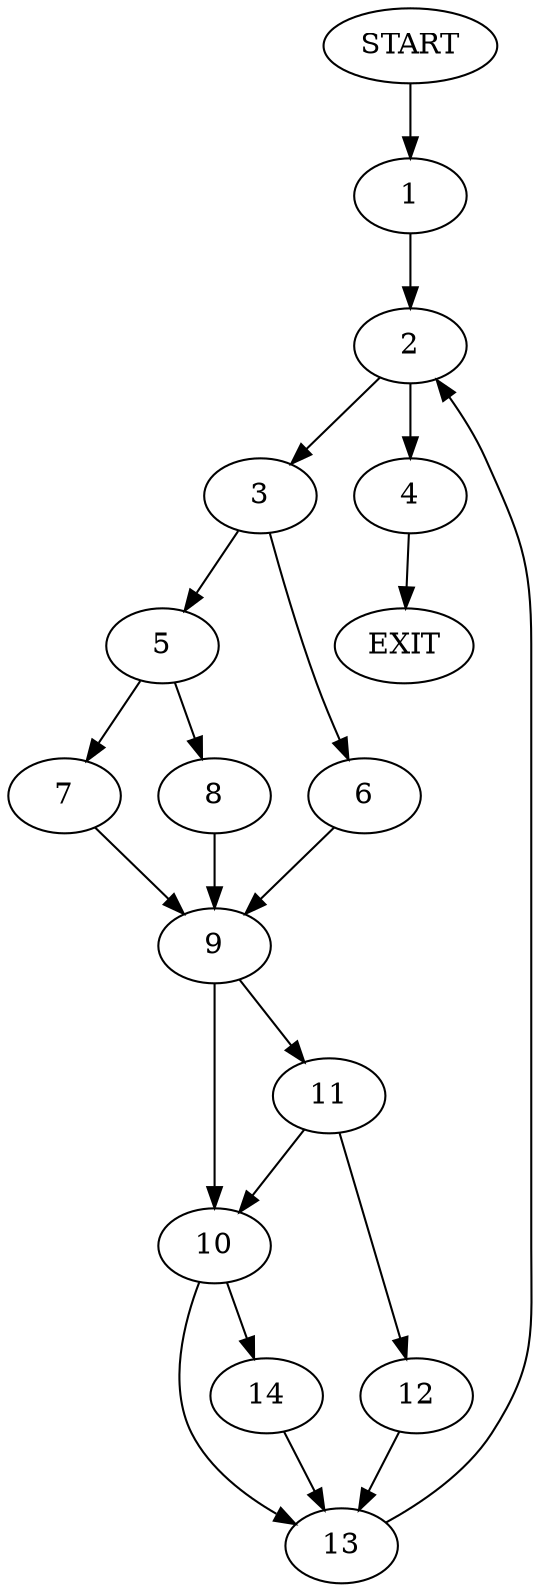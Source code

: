 digraph {
0 [label="START"]
15 [label="EXIT"]
0 -> 1
1 -> 2
2 -> 3
2 -> 4
4 -> 15
3 -> 5
3 -> 6
5 -> 7
5 -> 8
6 -> 9
9 -> 10
9 -> 11
7 -> 9
8 -> 9
11 -> 10
11 -> 12
10 -> 13
10 -> 14
12 -> 13
13 -> 2
14 -> 13
}
